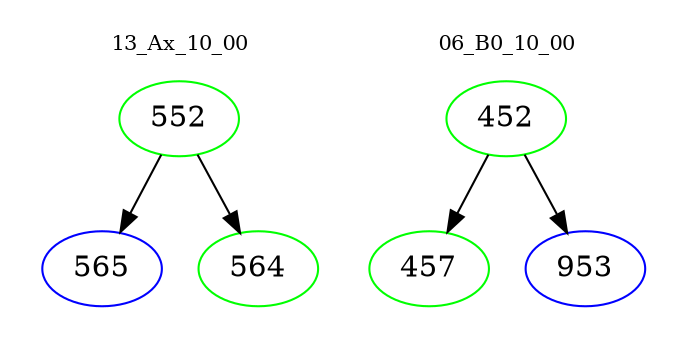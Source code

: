 digraph{
subgraph cluster_0 {
color = white
label = "13_Ax_10_00";
fontsize=10;
T0_552 [label="552", color="green"]
T0_552 -> T0_565 [color="black"]
T0_565 [label="565", color="blue"]
T0_552 -> T0_564 [color="black"]
T0_564 [label="564", color="green"]
}
subgraph cluster_1 {
color = white
label = "06_B0_10_00";
fontsize=10;
T1_452 [label="452", color="green"]
T1_452 -> T1_457 [color="black"]
T1_457 [label="457", color="green"]
T1_452 -> T1_953 [color="black"]
T1_953 [label="953", color="blue"]
}
}
